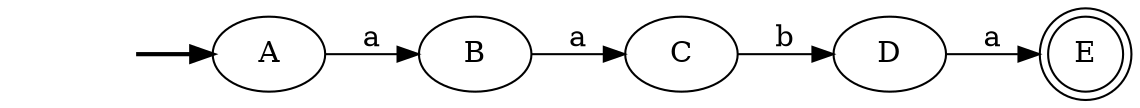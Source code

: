 digraph {
	fake [style=invisible]
	B
	D
	A [root=true]
	E [shape=doublecircle]
	C
	fake -> A [style=bold]
	B -> C [label=a]
	A -> B [label=a]
	D -> E [label=a]
	C -> D [label=b]
	rankdir=LR
}
